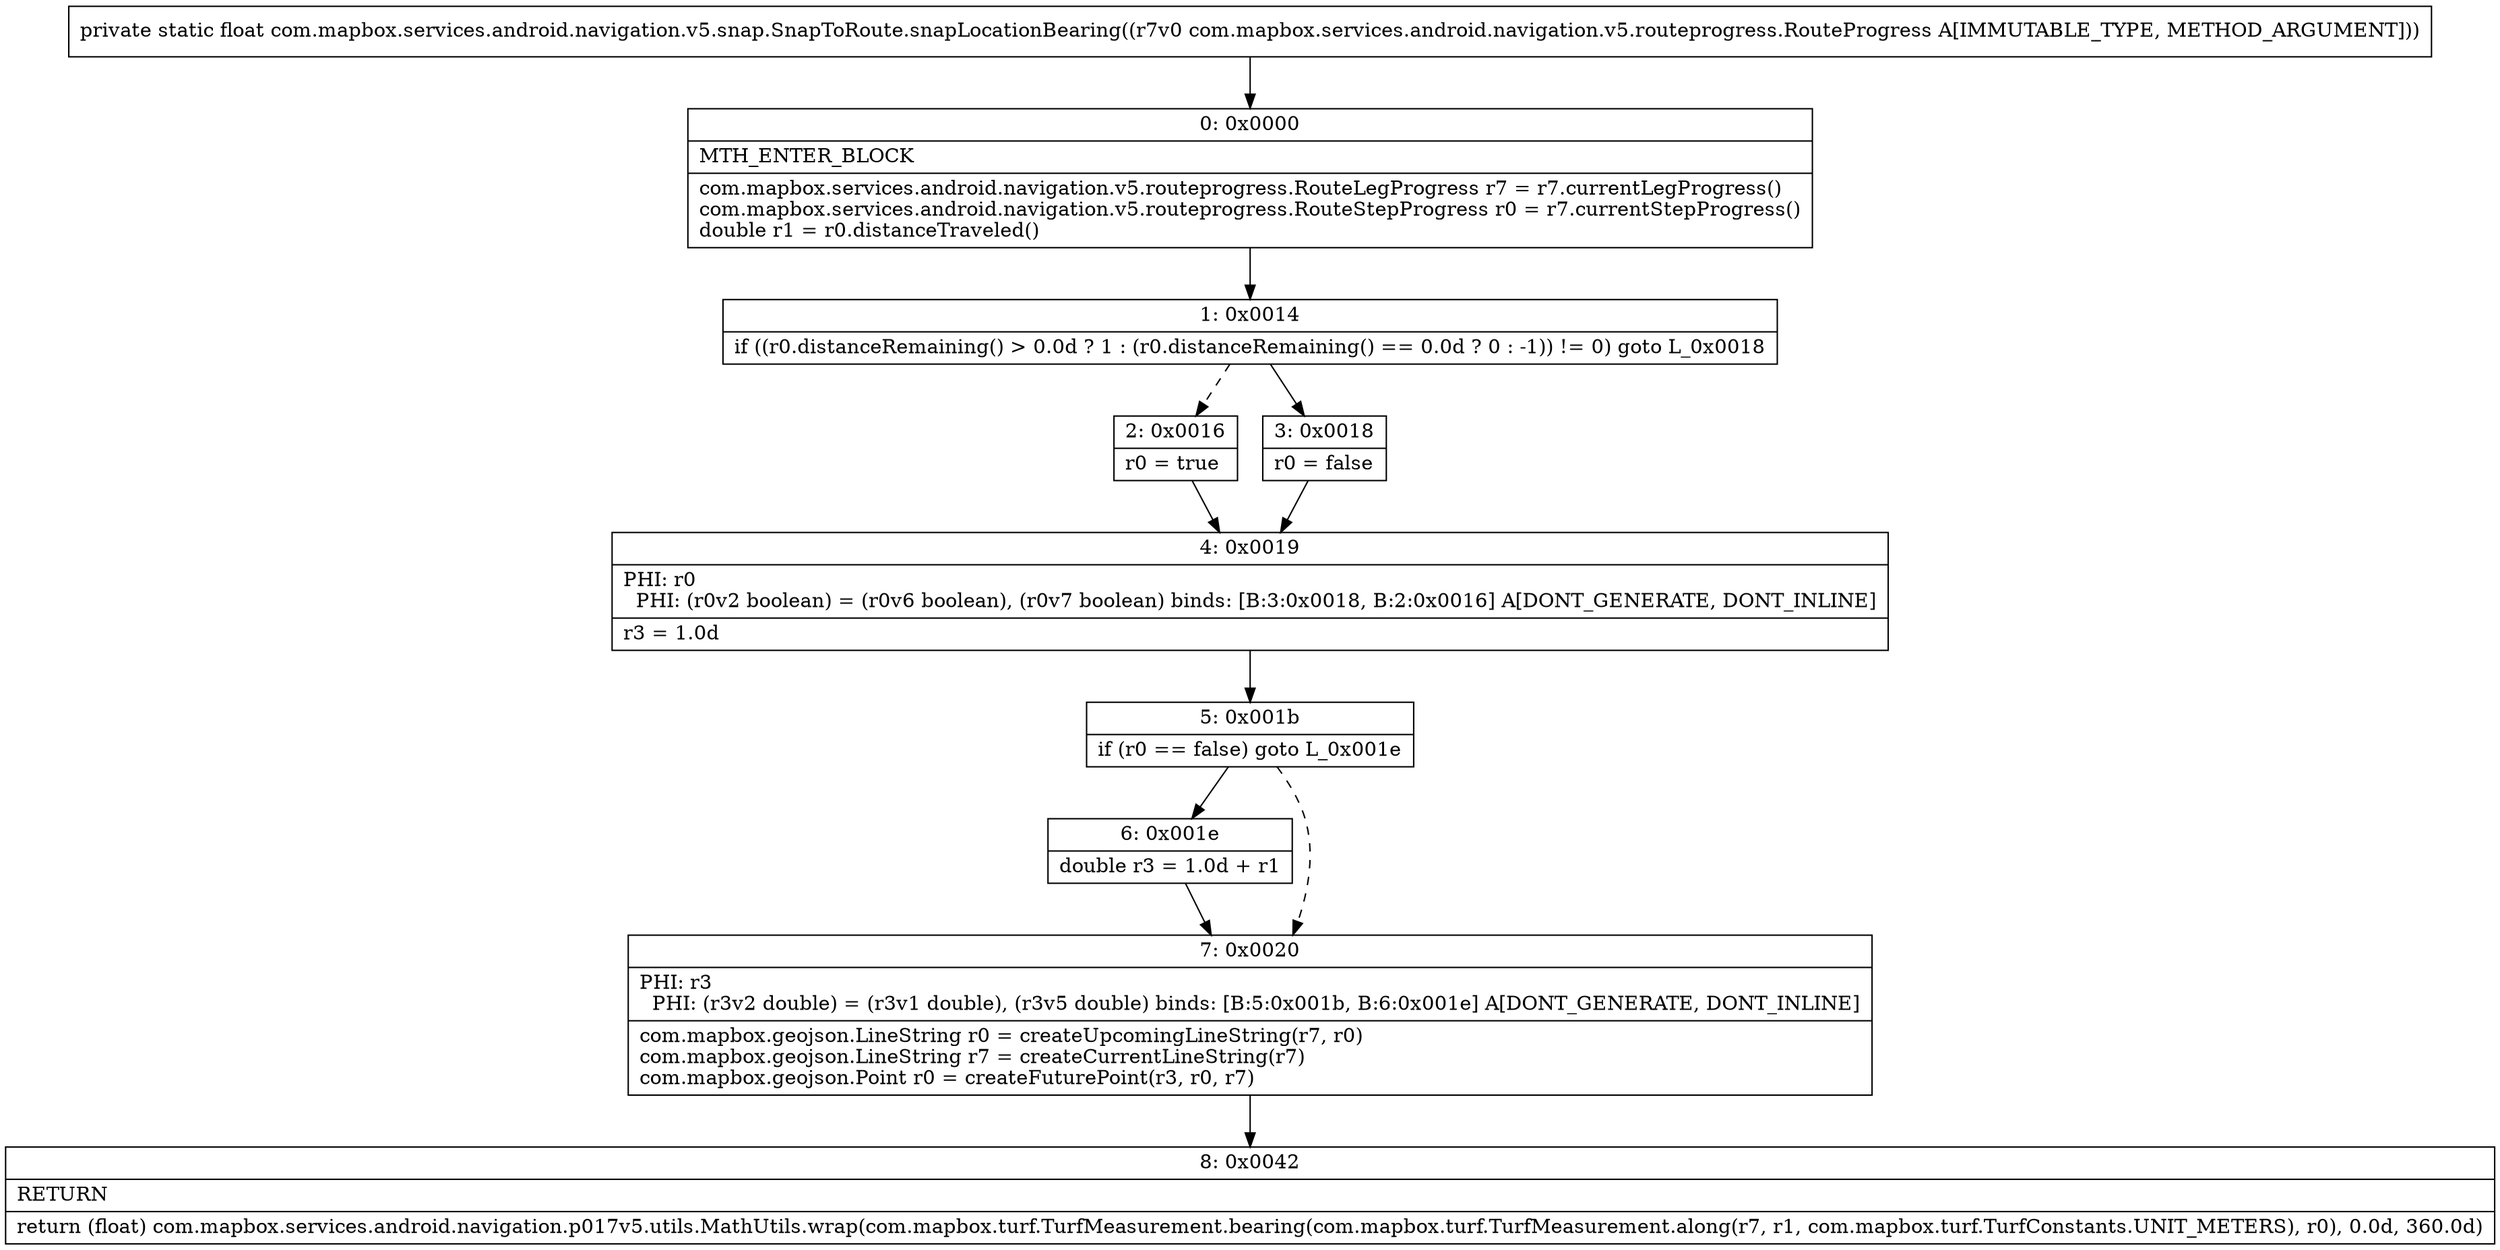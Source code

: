 digraph "CFG forcom.mapbox.services.android.navigation.v5.snap.SnapToRoute.snapLocationBearing(Lcom\/mapbox\/services\/android\/navigation\/v5\/routeprogress\/RouteProgress;)F" {
Node_0 [shape=record,label="{0\:\ 0x0000|MTH_ENTER_BLOCK\l|com.mapbox.services.android.navigation.v5.routeprogress.RouteLegProgress r7 = r7.currentLegProgress()\lcom.mapbox.services.android.navigation.v5.routeprogress.RouteStepProgress r0 = r7.currentStepProgress()\ldouble r1 = r0.distanceTraveled()\l}"];
Node_1 [shape=record,label="{1\:\ 0x0014|if ((r0.distanceRemaining() \> 0.0d ? 1 : (r0.distanceRemaining() == 0.0d ? 0 : \-1)) != 0) goto L_0x0018\l}"];
Node_2 [shape=record,label="{2\:\ 0x0016|r0 = true\l}"];
Node_3 [shape=record,label="{3\:\ 0x0018|r0 = false\l}"];
Node_4 [shape=record,label="{4\:\ 0x0019|PHI: r0 \l  PHI: (r0v2 boolean) = (r0v6 boolean), (r0v7 boolean) binds: [B:3:0x0018, B:2:0x0016] A[DONT_GENERATE, DONT_INLINE]\l|r3 = 1.0d\l}"];
Node_5 [shape=record,label="{5\:\ 0x001b|if (r0 == false) goto L_0x001e\l}"];
Node_6 [shape=record,label="{6\:\ 0x001e|double r3 = 1.0d + r1\l}"];
Node_7 [shape=record,label="{7\:\ 0x0020|PHI: r3 \l  PHI: (r3v2 double) = (r3v1 double), (r3v5 double) binds: [B:5:0x001b, B:6:0x001e] A[DONT_GENERATE, DONT_INLINE]\l|com.mapbox.geojson.LineString r0 = createUpcomingLineString(r7, r0)\lcom.mapbox.geojson.LineString r7 = createCurrentLineString(r7)\lcom.mapbox.geojson.Point r0 = createFuturePoint(r3, r0, r7)\l}"];
Node_8 [shape=record,label="{8\:\ 0x0042|RETURN\l|return (float) com.mapbox.services.android.navigation.p017v5.utils.MathUtils.wrap(com.mapbox.turf.TurfMeasurement.bearing(com.mapbox.turf.TurfMeasurement.along(r7, r1, com.mapbox.turf.TurfConstants.UNIT_METERS), r0), 0.0d, 360.0d)\l}"];
MethodNode[shape=record,label="{private static float com.mapbox.services.android.navigation.v5.snap.SnapToRoute.snapLocationBearing((r7v0 com.mapbox.services.android.navigation.v5.routeprogress.RouteProgress A[IMMUTABLE_TYPE, METHOD_ARGUMENT])) }"];
MethodNode -> Node_0;
Node_0 -> Node_1;
Node_1 -> Node_2[style=dashed];
Node_1 -> Node_3;
Node_2 -> Node_4;
Node_3 -> Node_4;
Node_4 -> Node_5;
Node_5 -> Node_6;
Node_5 -> Node_7[style=dashed];
Node_6 -> Node_7;
Node_7 -> Node_8;
}

